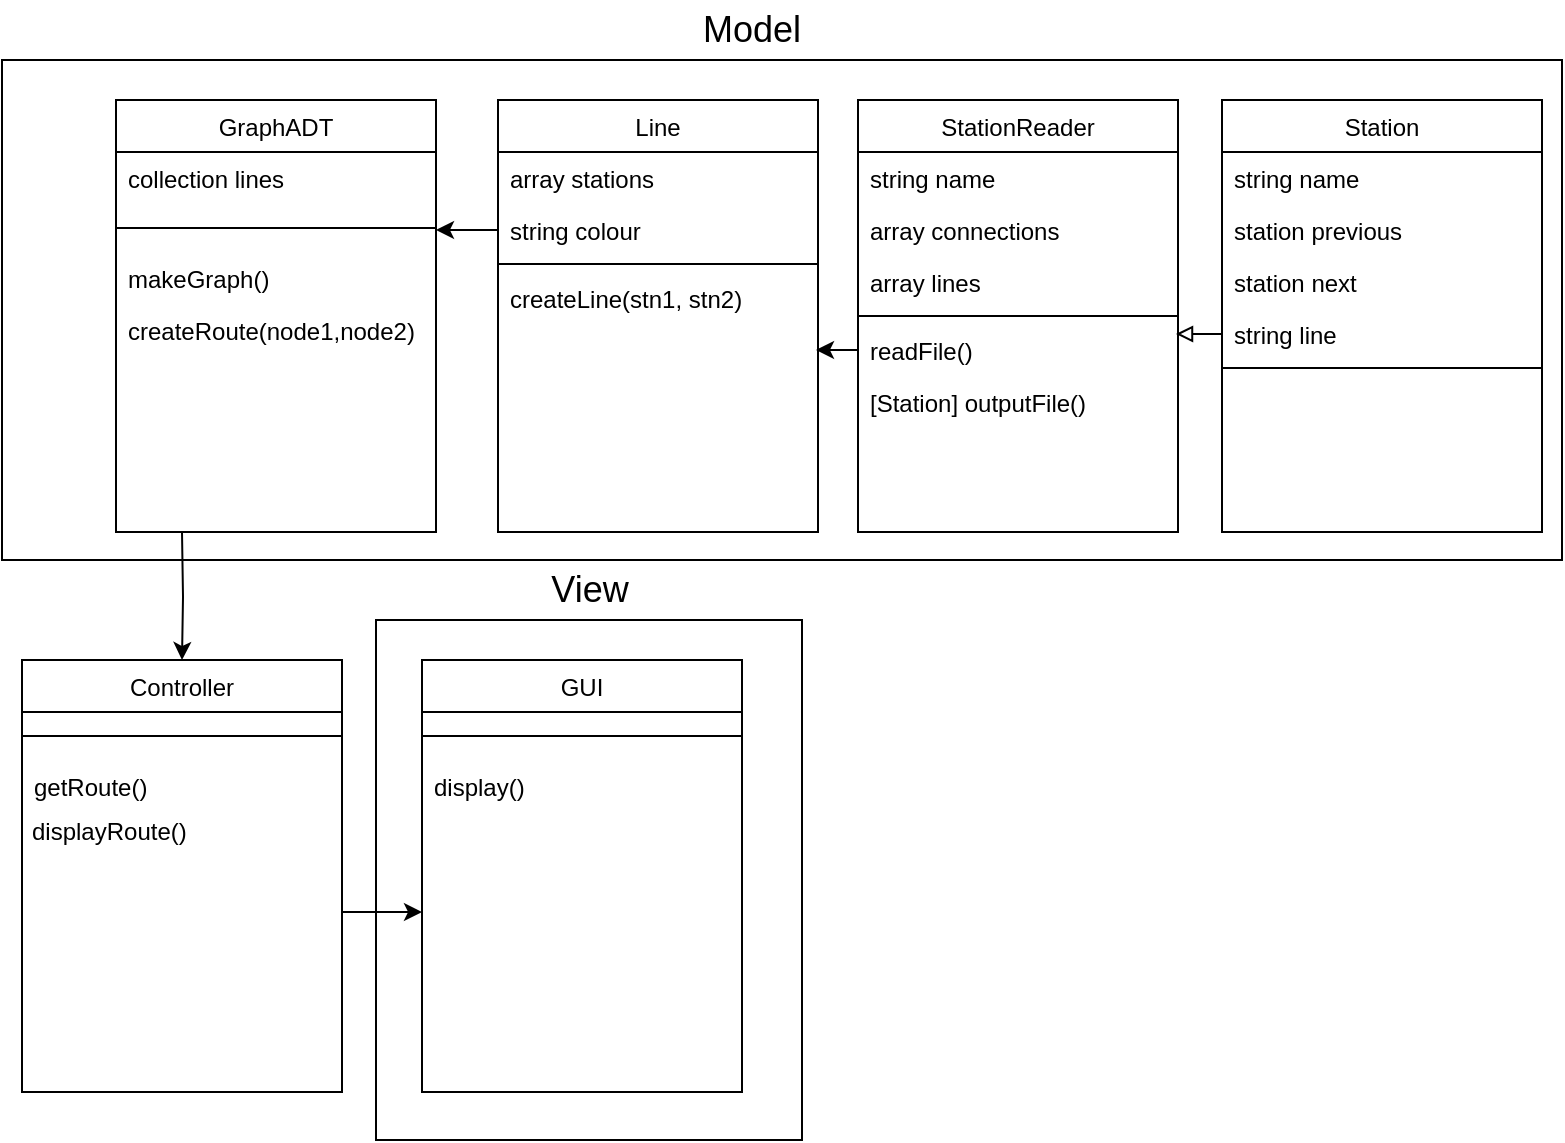 <mxfile version="16.6.2" type="device"><diagram id="C5RBs43oDa-KdzZeNtuy" name="Page-1"><mxGraphModel dx="978" dy="525" grid="1" gridSize="10" guides="1" tooltips="1" connect="1" arrows="1" fold="1" page="1" pageScale="1" pageWidth="827" pageHeight="1169" math="0" shadow="0"><root><mxCell id="WIyWlLk6GJQsqaUBKTNV-0"/><mxCell id="WIyWlLk6GJQsqaUBKTNV-1" parent="WIyWlLk6GJQsqaUBKTNV-0"/><mxCell id="d4bA_3LdtxZwn2nJjYxy-2" value="" style="rounded=0;whiteSpace=wrap;html=1;fontSize=18;" vertex="1" parent="WIyWlLk6GJQsqaUBKTNV-1"><mxGeometry x="210" y="340" width="213" height="260" as="geometry"/></mxCell><mxCell id="d4bA_3LdtxZwn2nJjYxy-0" value="" style="rounded=0;whiteSpace=wrap;html=1;" vertex="1" parent="WIyWlLk6GJQsqaUBKTNV-1"><mxGeometry x="23" y="60" width="780" height="250" as="geometry"/></mxCell><mxCell id="4SC2Tk2mG6LgWdHlzFk9-49" style="edgeStyle=orthogonalEdgeStyle;rounded=0;orthogonalLoop=1;jettySize=auto;html=1;exitX=0.5;exitY=1;exitDx=0;exitDy=0;entryX=0.5;entryY=0;entryDx=0;entryDy=0;" parent="WIyWlLk6GJQsqaUBKTNV-1" target="4SC2Tk2mG6LgWdHlzFk9-18" edge="1"><mxGeometry relative="1" as="geometry"><mxPoint x="113" y="296" as="sourcePoint"/></mxGeometry></mxCell><mxCell id="4SC2Tk2mG6LgWdHlzFk9-11" value="Station" style="swimlane;fontStyle=0;align=center;verticalAlign=top;childLayout=stackLayout;horizontal=1;startSize=26;horizontalStack=0;resizeParent=1;resizeLast=0;collapsible=1;marginBottom=0;rounded=0;shadow=0;strokeWidth=1;" parent="WIyWlLk6GJQsqaUBKTNV-1" vertex="1"><mxGeometry x="633" y="80" width="160" height="216" as="geometry"><mxRectangle x="550" y="140" width="160" height="26" as="alternateBounds"/></mxGeometry></mxCell><mxCell id="4SC2Tk2mG6LgWdHlzFk9-12" value="string name" style="text;align=left;verticalAlign=top;spacingLeft=4;spacingRight=4;overflow=hidden;rotatable=0;points=[[0,0.5],[1,0.5]];portConstraint=eastwest;rounded=0;shadow=0;html=0;" parent="4SC2Tk2mG6LgWdHlzFk9-11" vertex="1"><mxGeometry y="26" width="160" height="26" as="geometry"/></mxCell><mxCell id="d4bA_3LdtxZwn2nJjYxy-12" value="station previous" style="text;align=left;verticalAlign=top;spacingLeft=4;spacingRight=4;overflow=hidden;rotatable=0;points=[[0,0.5],[1,0.5]];portConstraint=eastwest;rounded=0;shadow=0;html=0;" vertex="1" parent="4SC2Tk2mG6LgWdHlzFk9-11"><mxGeometry y="52" width="160" height="26" as="geometry"/></mxCell><mxCell id="d4bA_3LdtxZwn2nJjYxy-15" value="station next" style="text;align=left;verticalAlign=top;spacingLeft=4;spacingRight=4;overflow=hidden;rotatable=0;points=[[0,0.5],[1,0.5]];portConstraint=eastwest;rounded=0;shadow=0;html=0;" vertex="1" parent="4SC2Tk2mG6LgWdHlzFk9-11"><mxGeometry y="78" width="160" height="26" as="geometry"/></mxCell><mxCell id="4SC2Tk2mG6LgWdHlzFk9-14" value="string line" style="text;align=left;verticalAlign=top;spacingLeft=4;spacingRight=4;overflow=hidden;rotatable=0;points=[[0,0.5],[1,0.5]];portConstraint=eastwest;rounded=0;shadow=0;html=0;" parent="4SC2Tk2mG6LgWdHlzFk9-11" vertex="1"><mxGeometry y="104" width="160" height="26" as="geometry"/></mxCell><mxCell id="4SC2Tk2mG6LgWdHlzFk9-15" value="" style="line;html=1;strokeWidth=1;align=left;verticalAlign=middle;spacingTop=-1;spacingLeft=3;spacingRight=3;rotatable=0;labelPosition=right;points=[];portConstraint=eastwest;" parent="4SC2Tk2mG6LgWdHlzFk9-11" vertex="1"><mxGeometry y="130" width="160" height="8" as="geometry"/></mxCell><mxCell id="4SC2Tk2mG6LgWdHlzFk9-18" value="Controller" style="swimlane;fontStyle=0;align=center;verticalAlign=top;childLayout=stackLayout;horizontal=1;startSize=26;horizontalStack=0;resizeParent=1;resizeLast=0;collapsible=1;marginBottom=0;rounded=0;shadow=0;strokeWidth=1;" parent="WIyWlLk6GJQsqaUBKTNV-1" vertex="1"><mxGeometry x="33" y="360" width="160" height="216" as="geometry"><mxRectangle x="550" y="140" width="160" height="26" as="alternateBounds"/></mxGeometry></mxCell><mxCell id="4SC2Tk2mG6LgWdHlzFk9-22" value="" style="line;html=1;strokeWidth=1;align=left;verticalAlign=middle;spacingTop=-1;spacingLeft=3;spacingRight=3;rotatable=0;labelPosition=right;points=[];portConstraint=eastwest;" parent="4SC2Tk2mG6LgWdHlzFk9-18" vertex="1"><mxGeometry y="26" width="160" height="24" as="geometry"/></mxCell><mxCell id="4SC2Tk2mG6LgWdHlzFk9-23" value="getRoute()" style="text;align=left;verticalAlign=top;spacingLeft=4;spacingRight=4;overflow=hidden;rotatable=0;points=[[0,0.5],[1,0.5]];portConstraint=eastwest;" parent="4SC2Tk2mG6LgWdHlzFk9-18" vertex="1"><mxGeometry y="50" width="160" height="26" as="geometry"/></mxCell><mxCell id="4SC2Tk2mG6LgWdHlzFk9-52" value="&lt;div&gt;&lt;span&gt;displayRoute()&lt;/span&gt;&lt;/div&gt;" style="text;html=1;strokeColor=none;fillColor=none;align=left;verticalAlign=middle;whiteSpace=wrap;rounded=0;spacing=5;" parent="4SC2Tk2mG6LgWdHlzFk9-18" vertex="1"><mxGeometry y="76" width="160" height="20" as="geometry"/></mxCell><mxCell id="4SC2Tk2mG6LgWdHlzFk9-25" value="GUI" style="swimlane;fontStyle=0;align=center;verticalAlign=top;childLayout=stackLayout;horizontal=1;startSize=26;horizontalStack=0;resizeParent=1;resizeLast=0;collapsible=1;marginBottom=0;rounded=0;shadow=0;strokeWidth=1;" parent="WIyWlLk6GJQsqaUBKTNV-1" vertex="1"><mxGeometry x="233" y="360" width="160" height="216" as="geometry"><mxRectangle x="550" y="140" width="160" height="26" as="alternateBounds"/></mxGeometry></mxCell><mxCell id="4SC2Tk2mG6LgWdHlzFk9-29" value="" style="line;html=1;strokeWidth=1;align=left;verticalAlign=middle;spacingTop=-1;spacingLeft=3;spacingRight=3;rotatable=0;labelPosition=right;points=[];portConstraint=eastwest;" parent="4SC2Tk2mG6LgWdHlzFk9-25" vertex="1"><mxGeometry y="26" width="160" height="24" as="geometry"/></mxCell><mxCell id="4SC2Tk2mG6LgWdHlzFk9-30" value="display()" style="text;align=left;verticalAlign=top;spacingLeft=4;spacingRight=4;overflow=hidden;rotatable=0;points=[[0,0.5],[1,0.5]];portConstraint=eastwest;" parent="4SC2Tk2mG6LgWdHlzFk9-25" vertex="1"><mxGeometry y="50" width="160" height="26" as="geometry"/></mxCell><mxCell id="d4bA_3LdtxZwn2nJjYxy-4" value="" style="endArrow=classic;html=1;rounded=0;fontSize=18;" edge="1" parent="4SC2Tk2mG6LgWdHlzFk9-25"><mxGeometry width="50" height="50" relative="1" as="geometry"><mxPoint x="-40" y="126" as="sourcePoint"/><mxPoint y="126" as="targetPoint"/></mxGeometry></mxCell><mxCell id="4SC2Tk2mG6LgWdHlzFk9-32" value="Line" style="swimlane;fontStyle=0;align=center;verticalAlign=top;childLayout=stackLayout;horizontal=1;startSize=26;horizontalStack=0;resizeParent=1;resizeLast=0;collapsible=1;marginBottom=0;rounded=0;shadow=0;strokeWidth=1;" parent="WIyWlLk6GJQsqaUBKTNV-1" vertex="1"><mxGeometry x="271" y="80" width="160" height="216" as="geometry"><mxRectangle x="550" y="140" width="160" height="26" as="alternateBounds"/></mxGeometry></mxCell><mxCell id="4SC2Tk2mG6LgWdHlzFk9-33" value="array stations" style="text;align=left;verticalAlign=top;spacingLeft=4;spacingRight=4;overflow=hidden;rotatable=0;points=[[0,0.5],[1,0.5]];portConstraint=eastwest;rounded=0;shadow=0;html=0;" parent="4SC2Tk2mG6LgWdHlzFk9-32" vertex="1"><mxGeometry y="26" width="160" height="26" as="geometry"/></mxCell><mxCell id="4SC2Tk2mG6LgWdHlzFk9-34" value="string colour" style="text;align=left;verticalAlign=top;spacingLeft=4;spacingRight=4;overflow=hidden;rotatable=0;points=[[0,0.5],[1,0.5]];portConstraint=eastwest;rounded=0;shadow=0;html=0;" parent="4SC2Tk2mG6LgWdHlzFk9-32" vertex="1"><mxGeometry y="52" width="160" height="26" as="geometry"/></mxCell><mxCell id="4SC2Tk2mG6LgWdHlzFk9-36" value="" style="line;html=1;strokeWidth=1;align=left;verticalAlign=middle;spacingTop=-1;spacingLeft=3;spacingRight=3;rotatable=0;labelPosition=right;points=[];portConstraint=eastwest;" parent="4SC2Tk2mG6LgWdHlzFk9-32" vertex="1"><mxGeometry y="78" width="160" height="8" as="geometry"/></mxCell><mxCell id="4SC2Tk2mG6LgWdHlzFk9-37" value="createLine(stn1, stn2)" style="text;align=left;verticalAlign=top;spacingLeft=4;spacingRight=4;overflow=hidden;rotatable=0;points=[[0,0.5],[1,0.5]];portConstraint=eastwest;" parent="4SC2Tk2mG6LgWdHlzFk9-32" vertex="1"><mxGeometry y="86" width="160" height="26" as="geometry"/></mxCell><mxCell id="4SC2Tk2mG6LgWdHlzFk9-39" value="GraphADT" style="swimlane;fontStyle=0;align=center;verticalAlign=top;childLayout=stackLayout;horizontal=1;startSize=26;horizontalStack=0;resizeParent=1;resizeLast=0;collapsible=1;marginBottom=0;rounded=0;shadow=0;strokeWidth=1;" parent="WIyWlLk6GJQsqaUBKTNV-1" vertex="1"><mxGeometry x="80" y="80" width="160" height="216" as="geometry"><mxRectangle x="550" y="140" width="160" height="26" as="alternateBounds"/></mxGeometry></mxCell><mxCell id="d4bA_3LdtxZwn2nJjYxy-35" value="collection lines" style="text;align=left;verticalAlign=top;spacingLeft=4;spacingRight=4;overflow=hidden;rotatable=0;points=[[0,0.5],[1,0.5]];portConstraint=eastwest;" vertex="1" parent="4SC2Tk2mG6LgWdHlzFk9-39"><mxGeometry y="26" width="160" height="26" as="geometry"/></mxCell><mxCell id="4SC2Tk2mG6LgWdHlzFk9-43" value="" style="line;html=1;strokeWidth=1;align=left;verticalAlign=middle;spacingTop=-1;spacingLeft=3;spacingRight=3;rotatable=0;labelPosition=right;points=[];portConstraint=eastwest;" parent="4SC2Tk2mG6LgWdHlzFk9-39" vertex="1"><mxGeometry y="52" width="160" height="24" as="geometry"/></mxCell><mxCell id="4SC2Tk2mG6LgWdHlzFk9-44" value="makeGraph()" style="text;align=left;verticalAlign=top;spacingLeft=4;spacingRight=4;overflow=hidden;rotatable=0;points=[[0,0.5],[1,0.5]];portConstraint=eastwest;" parent="4SC2Tk2mG6LgWdHlzFk9-39" vertex="1"><mxGeometry y="76" width="160" height="26" as="geometry"/></mxCell><mxCell id="d4bA_3LdtxZwn2nJjYxy-36" value="createRoute(node1,node2)" style="text;align=left;verticalAlign=top;spacingLeft=4;spacingRight=4;overflow=hidden;rotatable=0;points=[[0,0.5],[1,0.5]];portConstraint=eastwest;" vertex="1" parent="4SC2Tk2mG6LgWdHlzFk9-39"><mxGeometry y="102" width="160" height="26" as="geometry"/></mxCell><mxCell id="4SC2Tk2mG6LgWdHlzFk9-46" style="edgeStyle=orthogonalEdgeStyle;rounded=0;orthogonalLoop=1;jettySize=auto;html=1;exitX=0;exitY=0.5;exitDx=0;exitDy=0;entryX=1;entryY=0.5;entryDx=0;entryDy=0;" parent="WIyWlLk6GJQsqaUBKTNV-1" source="4SC2Tk2mG6LgWdHlzFk9-34" edge="1"><mxGeometry relative="1" as="geometry"><mxPoint x="240" y="145" as="targetPoint"/></mxGeometry></mxCell><mxCell id="idqbfcl0qBXYssHETf4H-4" value="StationReader" style="swimlane;fontStyle=0;align=center;verticalAlign=top;childLayout=stackLayout;horizontal=1;startSize=26;horizontalStack=0;resizeParent=1;resizeLast=0;collapsible=1;marginBottom=0;rounded=0;shadow=0;strokeWidth=1;" parent="WIyWlLk6GJQsqaUBKTNV-1" vertex="1"><mxGeometry x="451" y="80" width="160" height="216" as="geometry"><mxRectangle x="550" y="140" width="160" height="26" as="alternateBounds"/></mxGeometry></mxCell><mxCell id="idqbfcl0qBXYssHETf4H-5" value="string name" style="text;align=left;verticalAlign=top;spacingLeft=4;spacingRight=4;overflow=hidden;rotatable=0;points=[[0,0.5],[1,0.5]];portConstraint=eastwest;rounded=0;shadow=0;html=0;" parent="idqbfcl0qBXYssHETf4H-4" vertex="1"><mxGeometry y="26" width="160" height="26" as="geometry"/></mxCell><mxCell id="idqbfcl0qBXYssHETf4H-6" value="array connections" style="text;align=left;verticalAlign=top;spacingLeft=4;spacingRight=4;overflow=hidden;rotatable=0;points=[[0,0.5],[1,0.5]];portConstraint=eastwest;rounded=0;shadow=0;html=0;" parent="idqbfcl0qBXYssHETf4H-4" vertex="1"><mxGeometry y="52" width="160" height="26" as="geometry"/></mxCell><mxCell id="idqbfcl0qBXYssHETf4H-7" value="array lines" style="text;align=left;verticalAlign=top;spacingLeft=4;spacingRight=4;overflow=hidden;rotatable=0;points=[[0,0.5],[1,0.5]];portConstraint=eastwest;rounded=0;shadow=0;html=0;" parent="idqbfcl0qBXYssHETf4H-4" vertex="1"><mxGeometry y="78" width="160" height="26" as="geometry"/></mxCell><mxCell id="idqbfcl0qBXYssHETf4H-8" value="" style="line;html=1;strokeWidth=1;align=left;verticalAlign=middle;spacingTop=-1;spacingLeft=3;spacingRight=3;rotatable=0;labelPosition=right;points=[];portConstraint=eastwest;" parent="idqbfcl0qBXYssHETf4H-4" vertex="1"><mxGeometry y="104" width="160" height="8" as="geometry"/></mxCell><mxCell id="d4bA_3LdtxZwn2nJjYxy-18" value="readFile()" style="text;align=left;verticalAlign=top;spacingLeft=4;spacingRight=4;overflow=hidden;rotatable=0;points=[[0,0.5],[1,0.5]];portConstraint=eastwest;rounded=0;shadow=0;html=0;" vertex="1" parent="idqbfcl0qBXYssHETf4H-4"><mxGeometry y="112" width="160" height="26" as="geometry"/></mxCell><mxCell id="d4bA_3LdtxZwn2nJjYxy-19" value="[Station] outputFile()" style="text;align=left;verticalAlign=top;spacingLeft=4;spacingRight=4;overflow=hidden;rotatable=0;points=[[0,0.5],[1,0.5]];portConstraint=eastwest;rounded=0;shadow=0;html=0;" vertex="1" parent="idqbfcl0qBXYssHETf4H-4"><mxGeometry y="138" width="160" height="26" as="geometry"/></mxCell><mxCell id="d4bA_3LdtxZwn2nJjYxy-1" value="&lt;font style=&quot;font-size: 18px&quot;&gt;Model&lt;/font&gt;" style="text;html=1;strokeColor=none;fillColor=none;align=center;verticalAlign=middle;whiteSpace=wrap;rounded=0;" vertex="1" parent="WIyWlLk6GJQsqaUBKTNV-1"><mxGeometry x="353" y="30" width="90" height="30" as="geometry"/></mxCell><mxCell id="d4bA_3LdtxZwn2nJjYxy-5" value="View" style="text;html=1;strokeColor=none;fillColor=none;align=center;verticalAlign=middle;whiteSpace=wrap;rounded=0;fontSize=18;" vertex="1" parent="WIyWlLk6GJQsqaUBKTNV-1"><mxGeometry x="286.5" y="310" width="60" height="30" as="geometry"/></mxCell><mxCell id="d4bA_3LdtxZwn2nJjYxy-23" value="" style="endArrow=block;html=1;rounded=0;fontSize=18;strokeColor=#000000;exitX=0;exitY=0.5;exitDx=0;exitDy=0;endFill=0;" edge="1" parent="WIyWlLk6GJQsqaUBKTNV-1" source="4SC2Tk2mG6LgWdHlzFk9-14"><mxGeometry width="50" height="50" relative="1" as="geometry"><mxPoint x="700" y="296" as="sourcePoint"/><mxPoint x="610" y="197" as="targetPoint"/></mxGeometry></mxCell><mxCell id="d4bA_3LdtxZwn2nJjYxy-31" style="edgeStyle=orthogonalEdgeStyle;rounded=0;orthogonalLoop=1;jettySize=auto;html=1;exitX=0;exitY=0.5;exitDx=0;exitDy=0;fontSize=18;endArrow=classic;endFill=1;strokeColor=#000000;" edge="1" parent="WIyWlLk6GJQsqaUBKTNV-1" source="d4bA_3LdtxZwn2nJjYxy-18"><mxGeometry relative="1" as="geometry"><mxPoint x="430" y="205" as="targetPoint"/></mxGeometry></mxCell></root></mxGraphModel></diagram></mxfile>